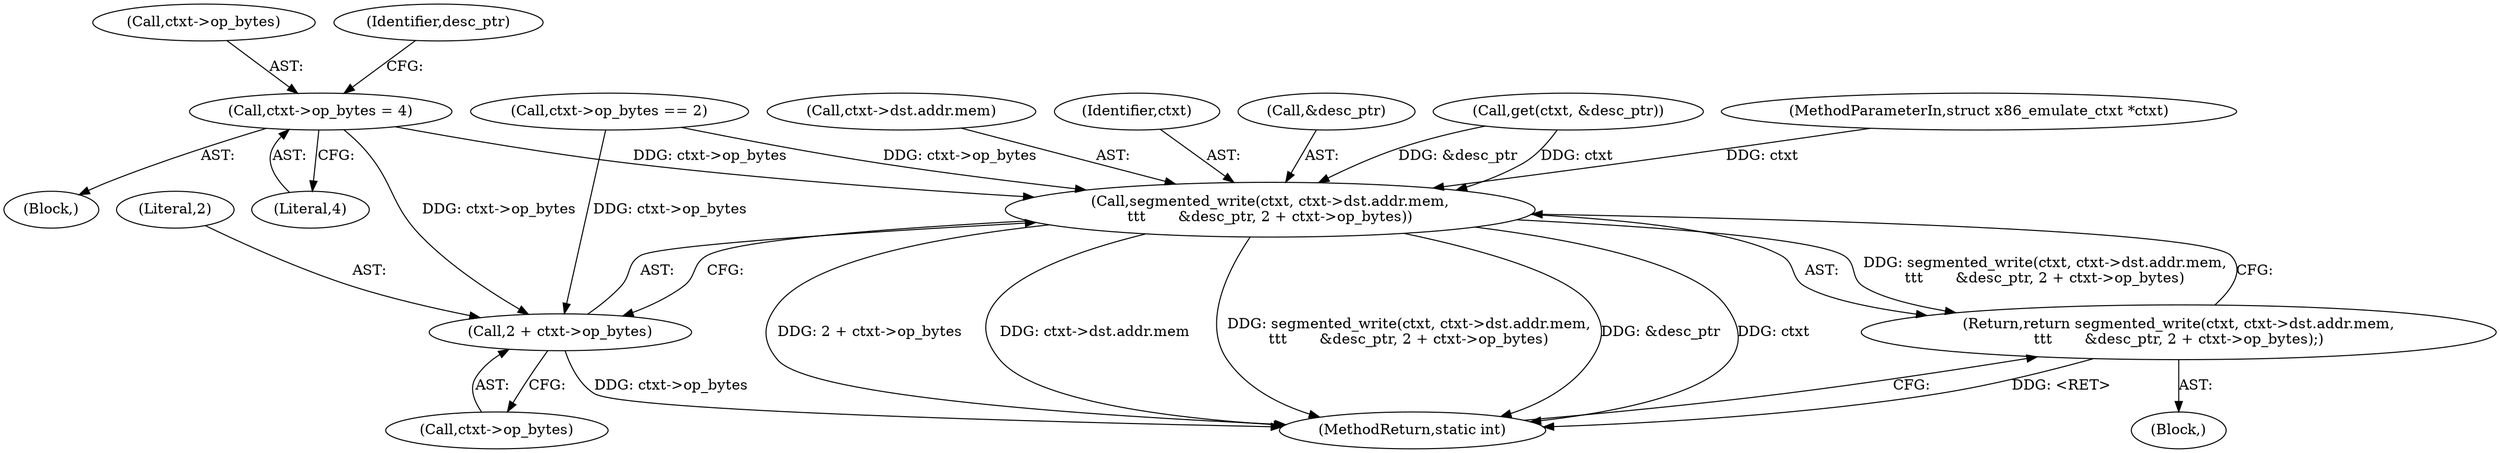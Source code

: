 digraph "1_linux_129a72a0d3c8e139a04512325384fe5ac119e74d_1@pointer" {
"1000128" [label="(Call,ctxt->op_bytes = 4)"];
"1000146" [label="(Call,segmented_write(ctxt, ctxt->dst.addr.mem,\n\t\t\t       &desc_ptr, 2 + ctxt->op_bytes))"];
"1000145" [label="(Return,return segmented_write(ctxt, ctxt->dst.addr.mem,\n\t\t\t       &desc_ptr, 2 + ctxt->op_bytes);)"];
"1000157" [label="(Call,2 + ctxt->op_bytes)"];
"1000146" [label="(Call,segmented_write(ctxt, ctxt->dst.addr.mem,\n\t\t\t       &desc_ptr, 2 + ctxt->op_bytes))"];
"1000129" [label="(Call,ctxt->op_bytes)"];
"1000157" [label="(Call,2 + ctxt->op_bytes)"];
"1000155" [label="(Call,&desc_ptr)"];
"1000104" [label="(Block,)"];
"1000132" [label="(Literal,4)"];
"1000117" [label="(Call,get(ctxt, &desc_ptr))"];
"1000159" [label="(Call,ctxt->op_bytes)"];
"1000127" [label="(Block,)"];
"1000145" [label="(Return,return segmented_write(ctxt, ctxt->dst.addr.mem,\n\t\t\t       &desc_ptr, 2 + ctxt->op_bytes);)"];
"1000162" [label="(MethodReturn,static int)"];
"1000128" [label="(Call,ctxt->op_bytes = 4)"];
"1000122" [label="(Call,ctxt->op_bytes == 2)"];
"1000158" [label="(Literal,2)"];
"1000102" [label="(MethodParameterIn,struct x86_emulate_ctxt *ctxt)"];
"1000148" [label="(Call,ctxt->dst.addr.mem)"];
"1000135" [label="(Identifier,desc_ptr)"];
"1000147" [label="(Identifier,ctxt)"];
"1000128" -> "1000127"  [label="AST: "];
"1000128" -> "1000132"  [label="CFG: "];
"1000129" -> "1000128"  [label="AST: "];
"1000132" -> "1000128"  [label="AST: "];
"1000135" -> "1000128"  [label="CFG: "];
"1000128" -> "1000146"  [label="DDG: ctxt->op_bytes"];
"1000128" -> "1000157"  [label="DDG: ctxt->op_bytes"];
"1000146" -> "1000145"  [label="AST: "];
"1000146" -> "1000157"  [label="CFG: "];
"1000147" -> "1000146"  [label="AST: "];
"1000148" -> "1000146"  [label="AST: "];
"1000155" -> "1000146"  [label="AST: "];
"1000157" -> "1000146"  [label="AST: "];
"1000145" -> "1000146"  [label="CFG: "];
"1000146" -> "1000162"  [label="DDG: 2 + ctxt->op_bytes"];
"1000146" -> "1000162"  [label="DDG: ctxt->dst.addr.mem"];
"1000146" -> "1000162"  [label="DDG: segmented_write(ctxt, ctxt->dst.addr.mem,\n\t\t\t       &desc_ptr, 2 + ctxt->op_bytes)"];
"1000146" -> "1000162"  [label="DDG: &desc_ptr"];
"1000146" -> "1000162"  [label="DDG: ctxt"];
"1000146" -> "1000145"  [label="DDG: segmented_write(ctxt, ctxt->dst.addr.mem,\n\t\t\t       &desc_ptr, 2 + ctxt->op_bytes)"];
"1000117" -> "1000146"  [label="DDG: ctxt"];
"1000117" -> "1000146"  [label="DDG: &desc_ptr"];
"1000102" -> "1000146"  [label="DDG: ctxt"];
"1000122" -> "1000146"  [label="DDG: ctxt->op_bytes"];
"1000145" -> "1000104"  [label="AST: "];
"1000162" -> "1000145"  [label="CFG: "];
"1000145" -> "1000162"  [label="DDG: <RET>"];
"1000157" -> "1000159"  [label="CFG: "];
"1000158" -> "1000157"  [label="AST: "];
"1000159" -> "1000157"  [label="AST: "];
"1000157" -> "1000162"  [label="DDG: ctxt->op_bytes"];
"1000122" -> "1000157"  [label="DDG: ctxt->op_bytes"];
}
